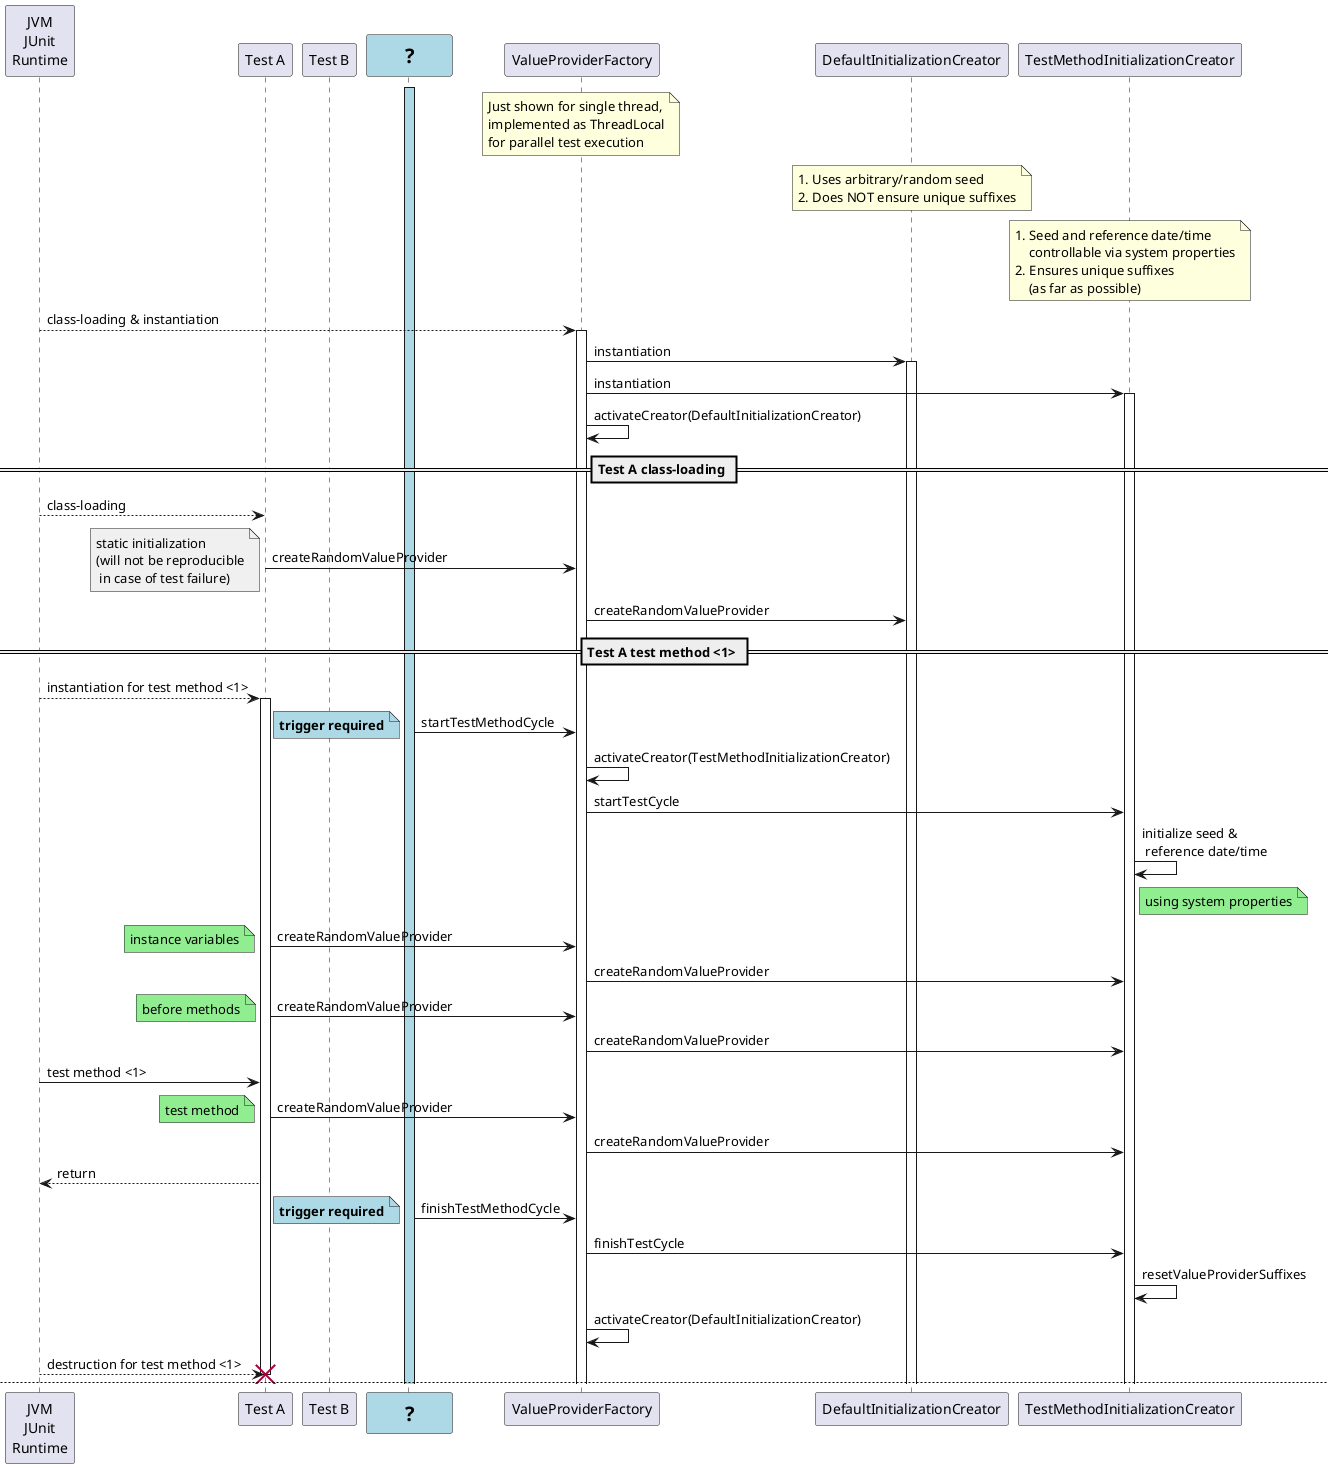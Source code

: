 @startuml
participant "JVM\nJUnit\nRuntime" as JVM
participant "Test A" as T_A
participant "Test B" as T_B

participant "<b><size:20>      ?      </size></b>" as TBI #lightblue
activate TBI #lightblue
participant "ValueProviderFactory" as VPF
note over VPF: Just shown for single thread,\nimplemented as ThreadLocal\nfor parallel test execution
participant "DefaultInitializationCreator" as D_VPC
note over D_VPC: 1. Uses arbitrary/random seed\n2. Does NOT ensure unique suffixes
participant "TestMethodInitializationCreator" as M_VPC
note over M_VPC: 1. Seed and reference date/time\n    controllable via system properties\n2. Ensures unique suffixes\n    (as far as possible)

JVM --> VPF : class-loading & instantiation
activate VPF
VPF -> D_VPC : instantiation
activate D_VPC
VPF -> M_VPC : instantiation
activate M_VPC
VPF -> VPF : activateCreator(DefaultInitializationCreator)

== Test A class-loading ==
JVM --> T_A : class-loading
T_A -> VPF : createRandomValueProvider
note left #F0F0F0: static initialization\n(will not be reproducible\n in case of test failure)
VPF -> D_VPC : createRandomValueProvider

== Test A test method <1> ==
JVM --> T_A : instantiation for test method <1>
activate T_A

TBI -> VPF : startTestMethodCycle
note left #lightblue : <b>trigger required</b>
VPF -> VPF : activateCreator(TestMethodInitializationCreator)
VPF -> M_VPC : startTestCycle
M_VPC -> M_VPC : initialize seed &\n reference date/time
note right of M_VPC #lightgreen: using system properties

T_A -> VPF : createRandomValueProvider
note left #lightgreen: instance variables
VPF -> M_VPC : createRandomValueProvider

T_A -> VPF : createRandomValueProvider
note left #lightgreen: before methods
VPF -> M_VPC : createRandomValueProvider

JVM -> T_A : test method <1> 
T_A -> VPF : createRandomValueProvider
note left #lightgreen: test method
VPF -> M_VPC : createRandomValueProvider

T_A --> JVM : return
TBI -> VPF : finishTestMethodCycle
note left #lightblue : <b>trigger required</b>
VPF -> M_VPC : finishTestCycle
M_VPC -> M_VPC : resetValueProviderSuffixes
VPF -> VPF : activateCreator(DefaultInitializationCreator)

JVM --> T_A : destruction for test method <1>
destroy T_A
newpage

== Test A test method <2> ==
JVM --> T_A : instantiation for test method <2>
activate T_A

TBI -> VPF : startTestMethodCycle
note left #lightblue : <b>trigger required</b>
VPF -> VPF : activateCreator(TestMethodInitializationCreator)
VPF -> M_VPC : startTestCycle
M_VPC -> M_VPC : initialize seed &\n reference date/time
note right of M_VPC #lightgreen: using system properties

T_A -> VPF : createRandomValueProvider
note left #lightgreen: instance variables
VPF -> M_VPC : createRandomValueProvider

T_A -> VPF : createRandomValueProvider
note left #lightgreen: before methods
VPF -> M_VPC : createRandomValueProvider

JVM -> T_A : test method <2> 
T_A -> VPF : createRandomValueProvider
note left #lightgreen: test method
VPF -> M_VPC : createRandomValueProvider

T_A --> JVM : return
TBI -> VPF : finishTestMethodCycle
note left #lightblue : <b>trigger required</b>
VPF -> M_VPC : finishTestCycle
M_VPC -> M_VPC : resetValueProviderSuffixes
VPF -> VPF : activateCreator(DefaultInitializationCreator)

JVM --> T_A : destruction for test method <2>
destroy T_A
newpage

== Test B class-loading ==
JVM --> T_B : class-loading
T_B -> VPF : createRandomValueProvider
note left #F0F0F0: static initialization\n(will not be reproducible\n in case of test failure)
VPF -> D_VPC : createRandomValueProvider

== Test B test method <1> ==
JVM -> T_B : instantiation for test method <1> 
activate T_B

TBI -> VPF : startTestMethodCycle
note left #lightblue : <b>trigger required</b>
VPF -> VPF : activateCreator(TestMethodInitializationCreator)
VPF -> M_VPC : startTestCycle
M_VPC -> M_VPC : initialize seed &\n reference date/time
note right of M_VPC #lightgreen: using system properties

T_B -> VPF : createRandomValueProvider
note left #lightgreen: instance variables
VPF -> M_VPC : createRandomValueProvider

... continued as shown above for Test A ...

@enduml